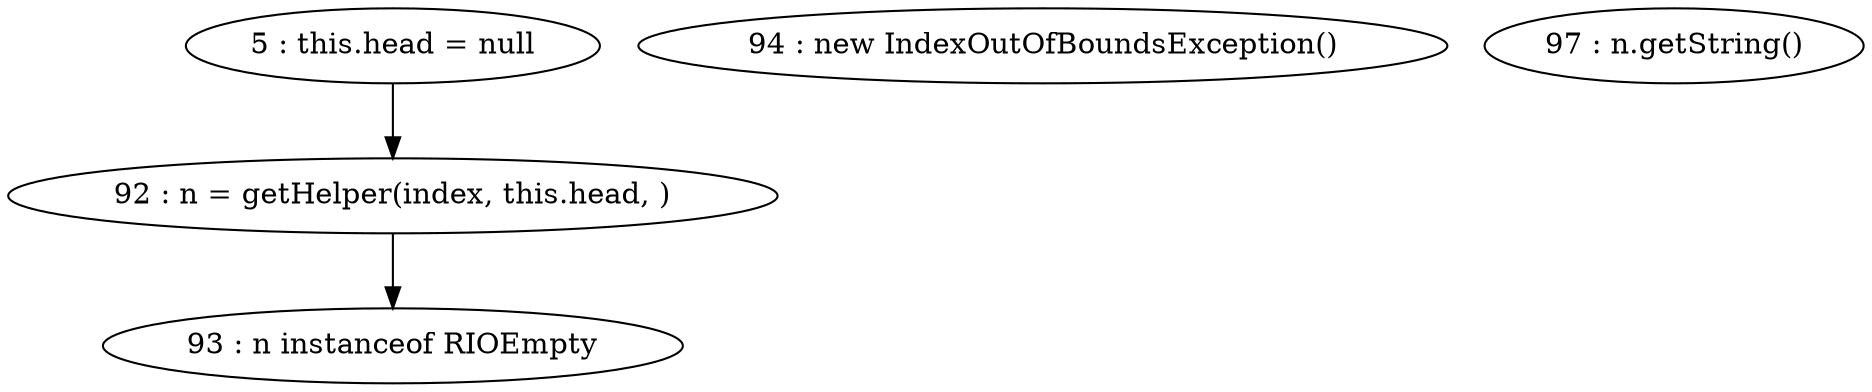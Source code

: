 digraph G {
"5 : this.head = null"
"5 : this.head = null" -> "92 : n = getHelper(index, this.head, )"
"92 : n = getHelper(index, this.head, )"
"92 : n = getHelper(index, this.head, )" -> "93 : n instanceof RIOEmpty"
"93 : n instanceof RIOEmpty"
"94 : new IndexOutOfBoundsException()"
"97 : n.getString()"
}